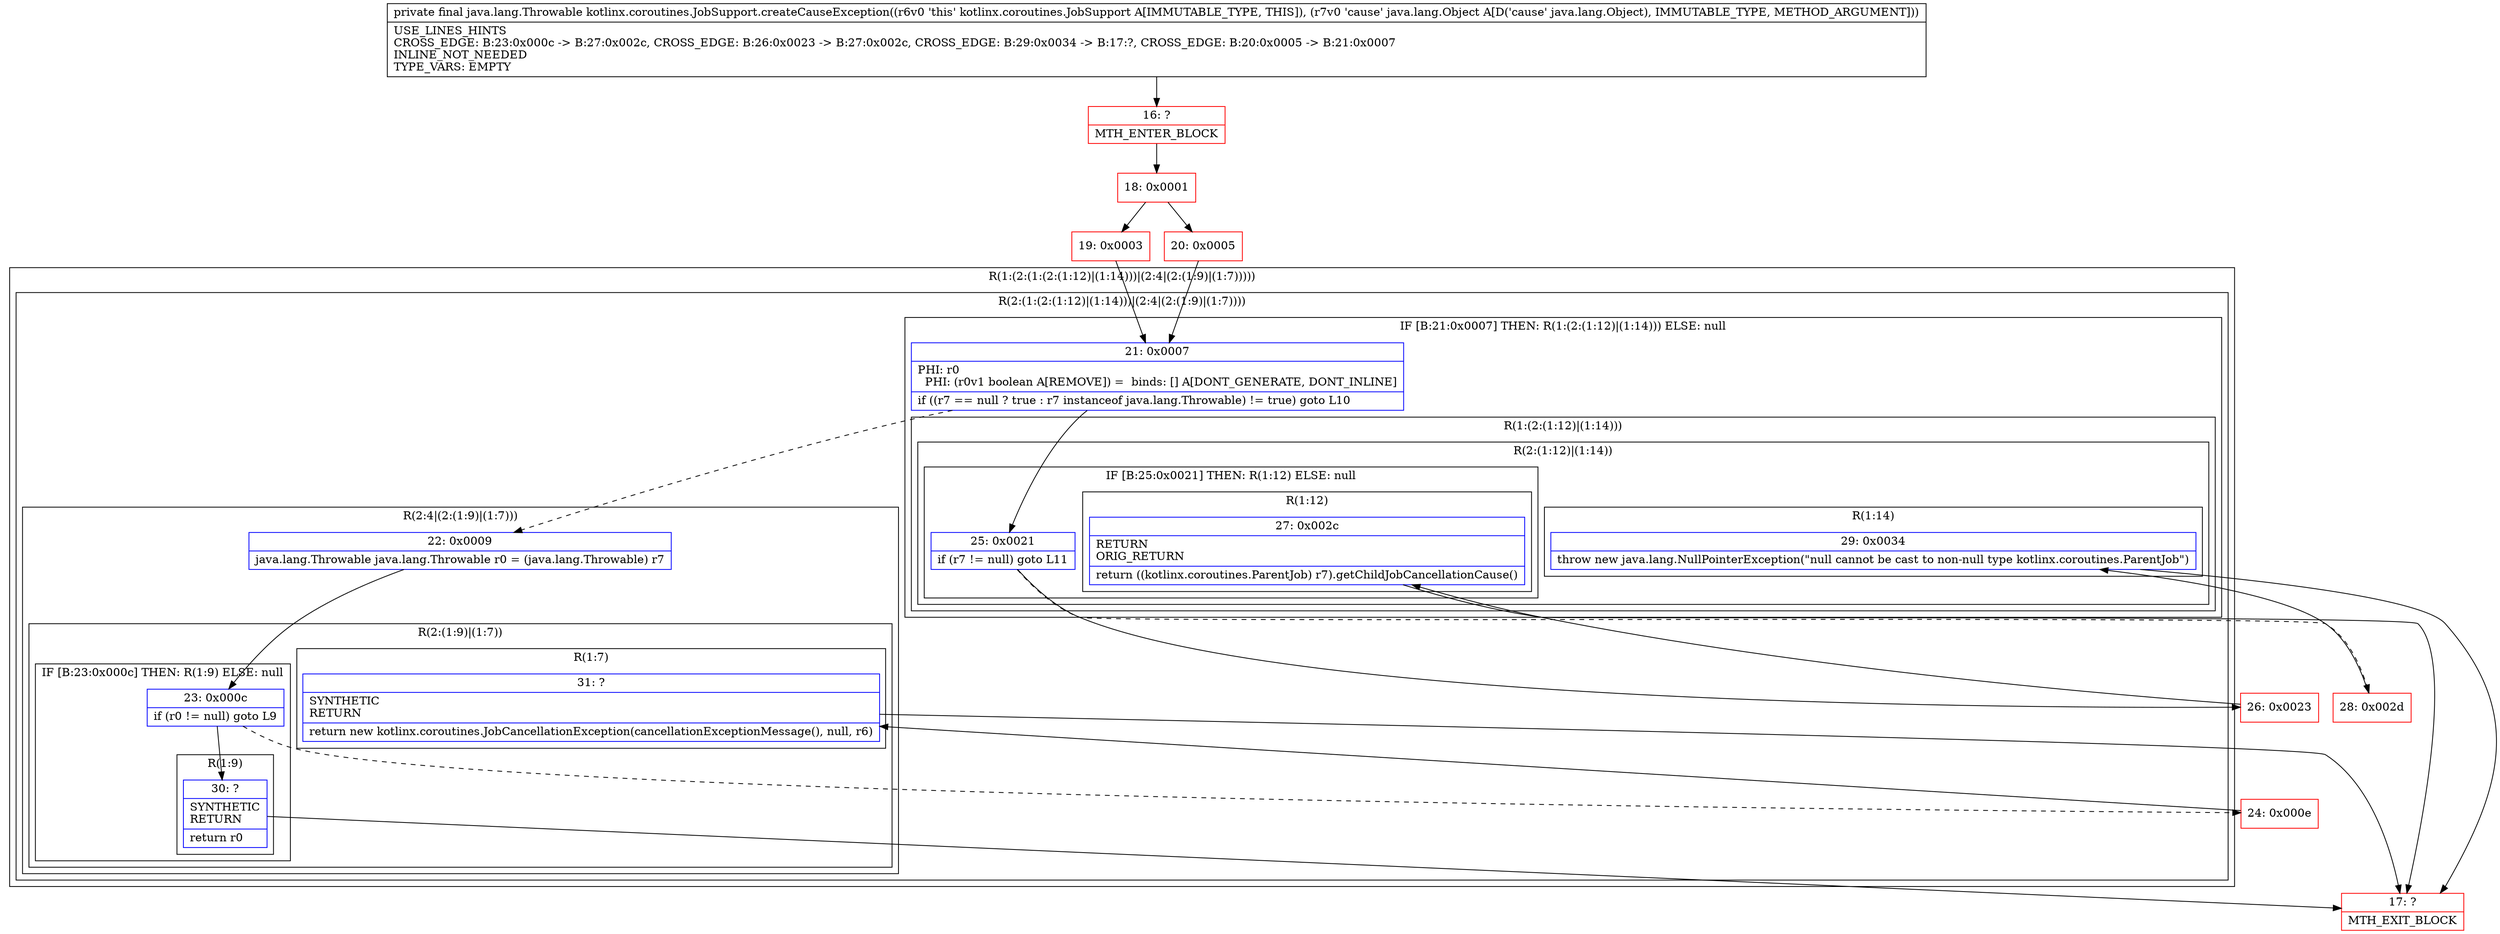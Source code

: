 digraph "CFG forkotlinx.coroutines.JobSupport.createCauseException(Ljava\/lang\/Object;)Ljava\/lang\/Throwable;" {
subgraph cluster_Region_534176645 {
label = "R(1:(2:(1:(2:(1:12)|(1:14)))|(2:4|(2:(1:9)|(1:7)))))";
node [shape=record,color=blue];
subgraph cluster_Region_108979680 {
label = "R(2:(1:(2:(1:12)|(1:14)))|(2:4|(2:(1:9)|(1:7))))";
node [shape=record,color=blue];
subgraph cluster_IfRegion_160347983 {
label = "IF [B:21:0x0007] THEN: R(1:(2:(1:12)|(1:14))) ELSE: null";
node [shape=record,color=blue];
Node_21 [shape=record,label="{21\:\ 0x0007|PHI: r0 \l  PHI: (r0v1 boolean A[REMOVE]) =  binds: [] A[DONT_GENERATE, DONT_INLINE]\l|if ((r7 == null ? true : r7 instanceof java.lang.Throwable) != true) goto L10\l}"];
subgraph cluster_Region_830546139 {
label = "R(1:(2:(1:12)|(1:14)))";
node [shape=record,color=blue];
subgraph cluster_Region_425928613 {
label = "R(2:(1:12)|(1:14))";
node [shape=record,color=blue];
subgraph cluster_IfRegion_1749258380 {
label = "IF [B:25:0x0021] THEN: R(1:12) ELSE: null";
node [shape=record,color=blue];
Node_25 [shape=record,label="{25\:\ 0x0021|if (r7 != null) goto L11\l}"];
subgraph cluster_Region_336291332 {
label = "R(1:12)";
node [shape=record,color=blue];
Node_27 [shape=record,label="{27\:\ 0x002c|RETURN\lORIG_RETURN\l|return ((kotlinx.coroutines.ParentJob) r7).getChildJobCancellationCause()\l}"];
}
}
subgraph cluster_Region_750001062 {
label = "R(1:14)";
node [shape=record,color=blue];
Node_29 [shape=record,label="{29\:\ 0x0034|throw new java.lang.NullPointerException(\"null cannot be cast to non\-null type kotlinx.coroutines.ParentJob\")\l}"];
}
}
}
}
subgraph cluster_Region_830919474 {
label = "R(2:4|(2:(1:9)|(1:7)))";
node [shape=record,color=blue];
Node_22 [shape=record,label="{22\:\ 0x0009|java.lang.Throwable java.lang.Throwable r0 = (java.lang.Throwable) r7\l}"];
subgraph cluster_Region_753553306 {
label = "R(2:(1:9)|(1:7))";
node [shape=record,color=blue];
subgraph cluster_IfRegion_205332093 {
label = "IF [B:23:0x000c] THEN: R(1:9) ELSE: null";
node [shape=record,color=blue];
Node_23 [shape=record,label="{23\:\ 0x000c|if (r0 != null) goto L9\l}"];
subgraph cluster_Region_20659159 {
label = "R(1:9)";
node [shape=record,color=blue];
Node_30 [shape=record,label="{30\:\ ?|SYNTHETIC\lRETURN\l|return r0\l}"];
}
}
subgraph cluster_Region_1482259835 {
label = "R(1:7)";
node [shape=record,color=blue];
Node_31 [shape=record,label="{31\:\ ?|SYNTHETIC\lRETURN\l|return new kotlinx.coroutines.JobCancellationException(cancellationExceptionMessage(), null, r6)\l}"];
}
}
}
}
}
Node_16 [shape=record,color=red,label="{16\:\ ?|MTH_ENTER_BLOCK\l}"];
Node_18 [shape=record,color=red,label="{18\:\ 0x0001}"];
Node_19 [shape=record,color=red,label="{19\:\ 0x0003}"];
Node_24 [shape=record,color=red,label="{24\:\ 0x000e}"];
Node_17 [shape=record,color=red,label="{17\:\ ?|MTH_EXIT_BLOCK\l}"];
Node_26 [shape=record,color=red,label="{26\:\ 0x0023}"];
Node_28 [shape=record,color=red,label="{28\:\ 0x002d}"];
Node_20 [shape=record,color=red,label="{20\:\ 0x0005}"];
MethodNode[shape=record,label="{private final java.lang.Throwable kotlinx.coroutines.JobSupport.createCauseException((r6v0 'this' kotlinx.coroutines.JobSupport A[IMMUTABLE_TYPE, THIS]), (r7v0 'cause' java.lang.Object A[D('cause' java.lang.Object), IMMUTABLE_TYPE, METHOD_ARGUMENT]))  | USE_LINES_HINTS\lCROSS_EDGE: B:23:0x000c \-\> B:27:0x002c, CROSS_EDGE: B:26:0x0023 \-\> B:27:0x002c, CROSS_EDGE: B:29:0x0034 \-\> B:17:?, CROSS_EDGE: B:20:0x0005 \-\> B:21:0x0007\lINLINE_NOT_NEEDED\lTYPE_VARS: EMPTY\l}"];
MethodNode -> Node_16;Node_21 -> Node_22[style=dashed];
Node_21 -> Node_25;
Node_25 -> Node_26;
Node_25 -> Node_28[style=dashed];
Node_27 -> Node_17;
Node_29 -> Node_17;
Node_22 -> Node_23;
Node_23 -> Node_24[style=dashed];
Node_23 -> Node_30;
Node_30 -> Node_17;
Node_31 -> Node_17;
Node_16 -> Node_18;
Node_18 -> Node_19;
Node_18 -> Node_20;
Node_19 -> Node_21;
Node_24 -> Node_31;
Node_26 -> Node_27;
Node_28 -> Node_29;
Node_20 -> Node_21;
}


